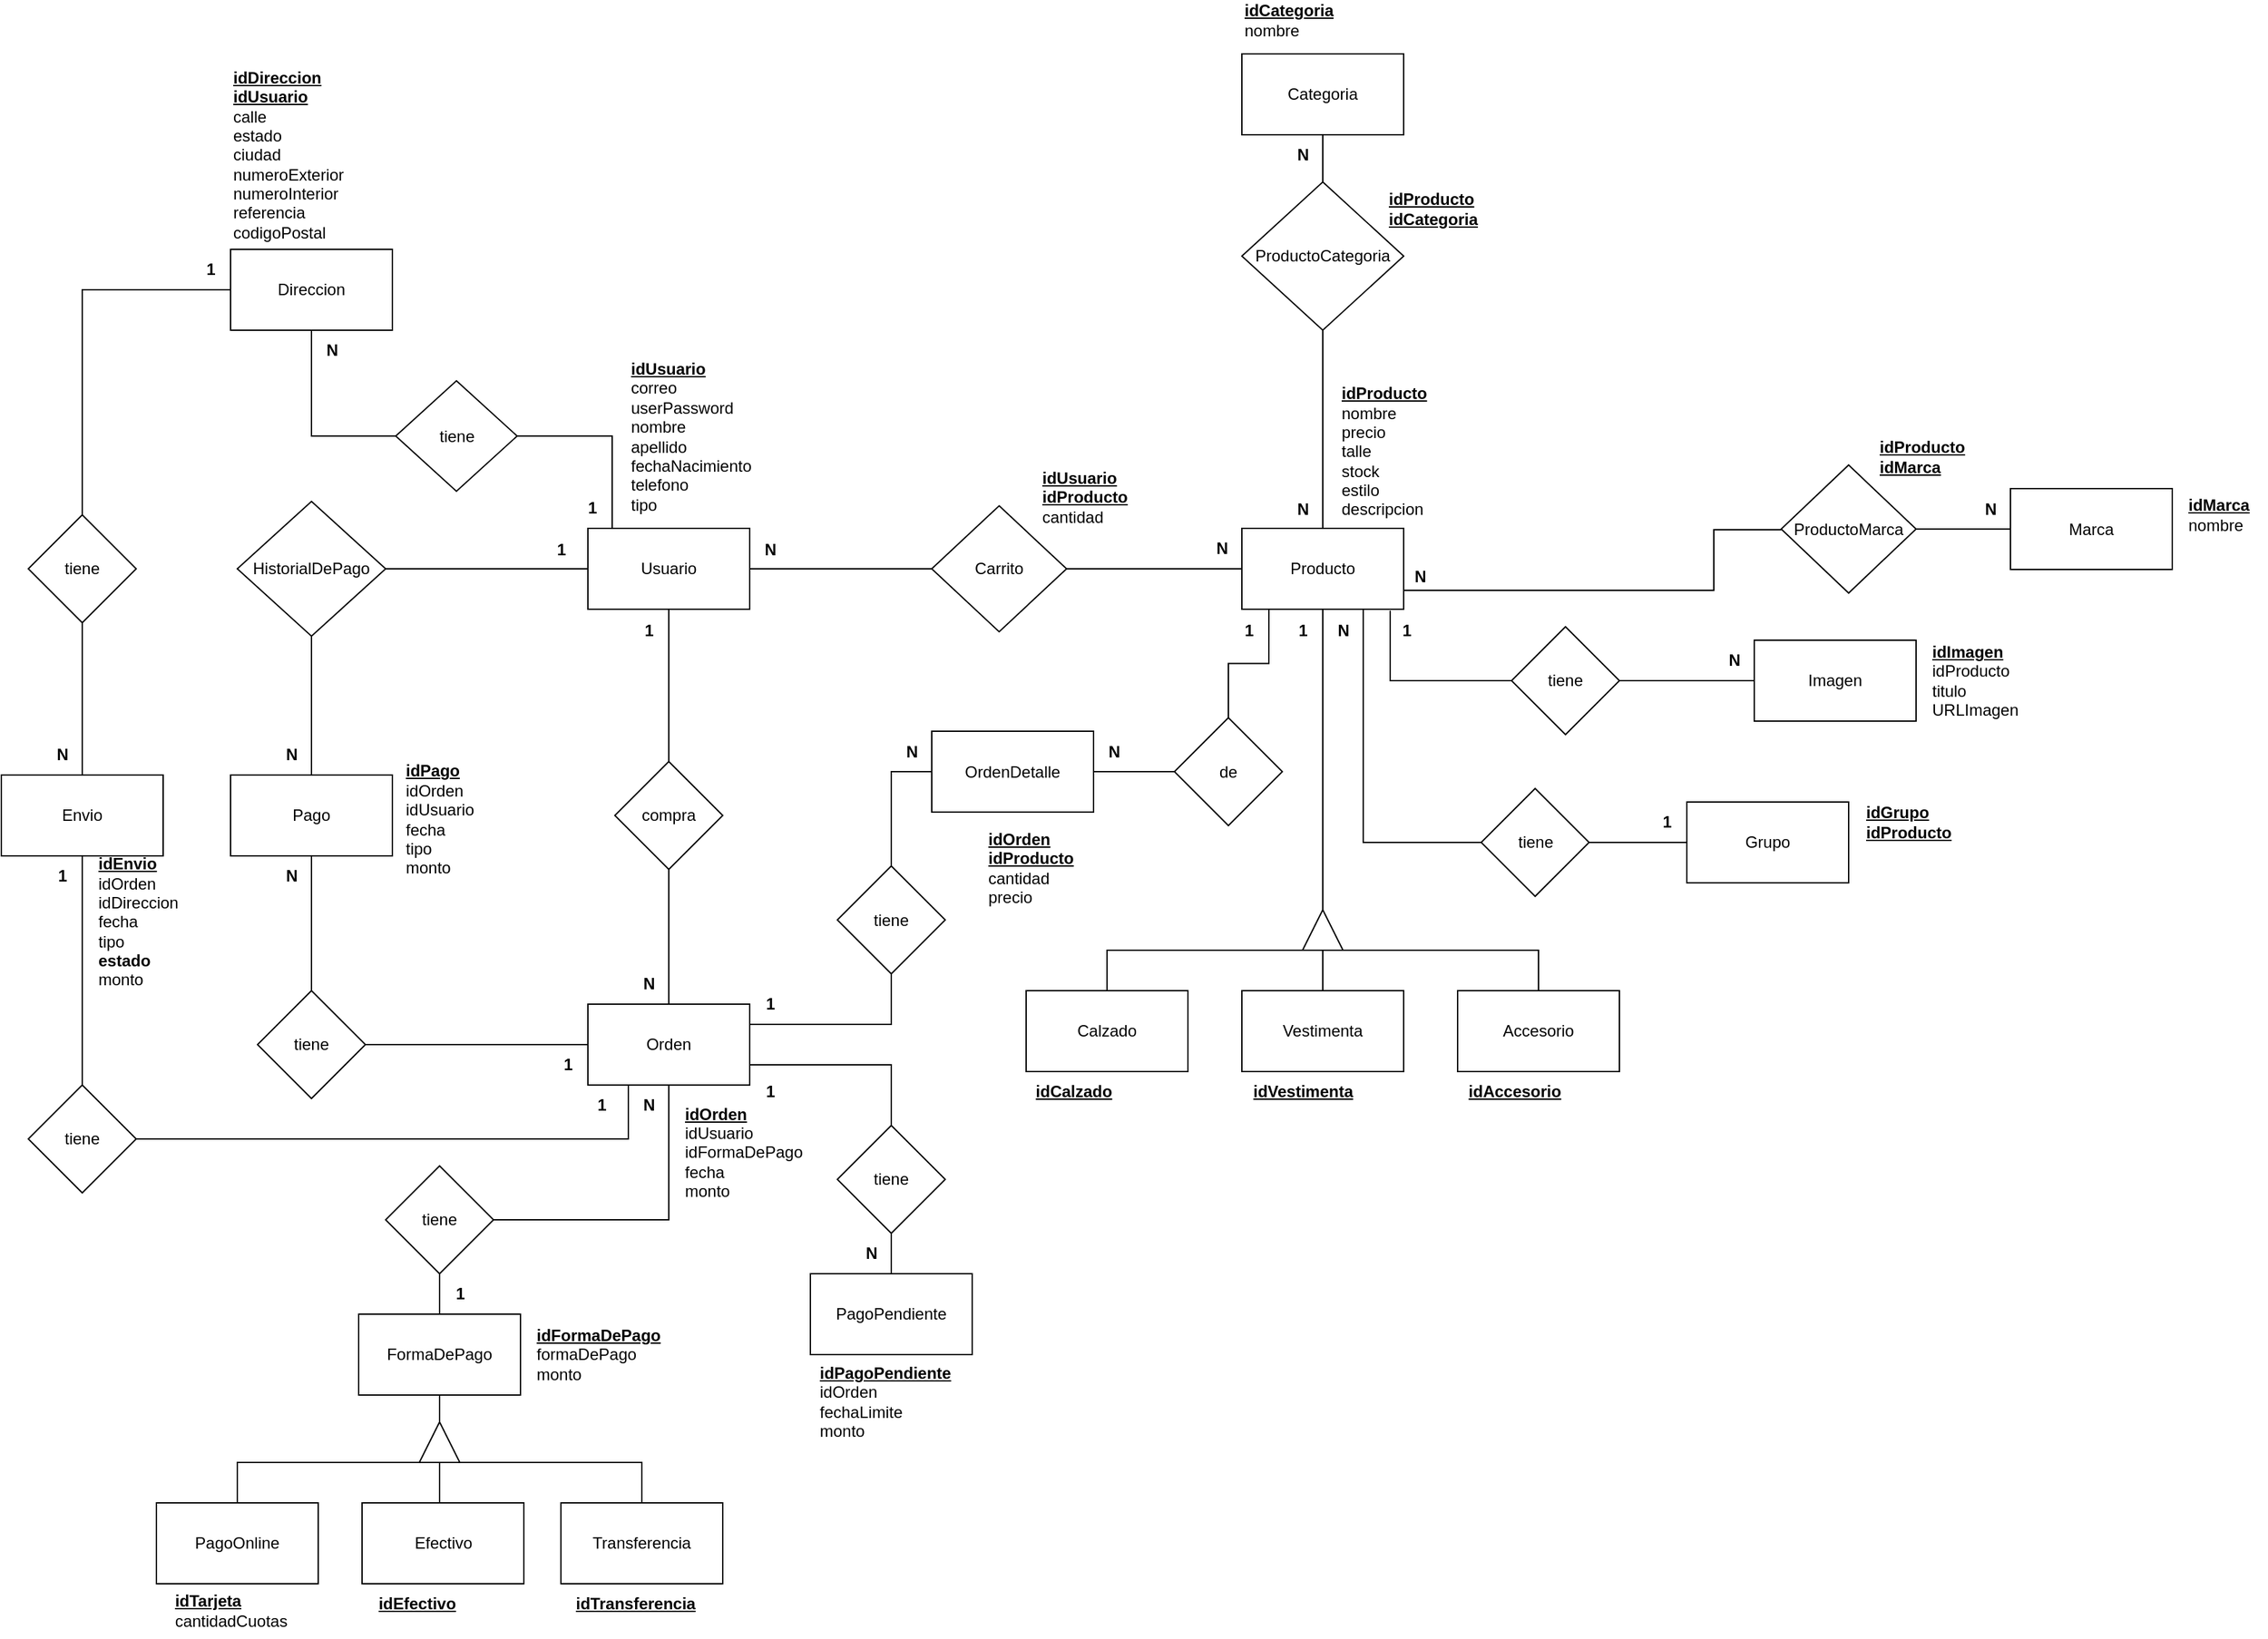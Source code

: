 <mxfile version="28.1.0">
  <diagram id="C5RBs43oDa-KdzZeNtuy" name="Page-1">
    <mxGraphModel dx="2893" dy="2272" grid="1" gridSize="10" guides="1" tooltips="1" connect="1" arrows="1" fold="1" page="1" pageScale="1" pageWidth="827" pageHeight="1169" math="0" shadow="0">
      <root>
        <mxCell id="WIyWlLk6GJQsqaUBKTNV-0" />
        <mxCell id="WIyWlLk6GJQsqaUBKTNV-1" parent="WIyWlLk6GJQsqaUBKTNV-0" />
        <mxCell id="ZGI1uP7I76oorq0Ib6Wb-18" style="edgeStyle=orthogonalEdgeStyle;rounded=0;orthogonalLoop=1;jettySize=auto;html=1;exitX=0.5;exitY=1;exitDx=0;exitDy=0;entryX=1;entryY=0.5;entryDx=0;entryDy=0;endArrow=none;endFill=0;" parent="WIyWlLk6GJQsqaUBKTNV-1" source="JFm_ST4TKk0397qkzb1m-3" target="ZGI1uP7I76oorq0Ib6Wb-17" edge="1">
          <mxGeometry relative="1" as="geometry">
            <Array as="points">
              <mxPoint x="780" y="310" />
              <mxPoint x="780" y="310" />
            </Array>
          </mxGeometry>
        </mxCell>
        <mxCell id="kZufIljrzdc1vVcMqMFh-1" style="edgeStyle=orthogonalEdgeStyle;rounded=0;orthogonalLoop=1;jettySize=auto;html=1;exitX=1;exitY=0.5;exitDx=0;exitDy=0;entryX=0;entryY=0.5;entryDx=0;entryDy=0;endArrow=none;endFill=0;" parent="WIyWlLk6GJQsqaUBKTNV-1" source="kZufIljrzdc1vVcMqMFh-2" target="kZufIljrzdc1vVcMqMFh-0" edge="1">
          <mxGeometry relative="1" as="geometry">
            <mxPoint x="1080" y="130" as="targetPoint" />
          </mxGeometry>
        </mxCell>
        <mxCell id="kZufIljrzdc1vVcMqMFh-12" style="edgeStyle=orthogonalEdgeStyle;rounded=0;orthogonalLoop=1;jettySize=auto;html=1;exitX=1;exitY=0.75;exitDx=0;exitDy=0;endArrow=none;endFill=0;entryX=0;entryY=0.5;entryDx=0;entryDy=0;" parent="WIyWlLk6GJQsqaUBKTNV-1" source="JFm_ST4TKk0397qkzb1m-3" target="kZufIljrzdc1vVcMqMFh-11" edge="1">
          <mxGeometry relative="1" as="geometry">
            <mxPoint x="1110" y="70" as="targetPoint" />
            <Array as="points">
              <mxPoint x="1070" y="93" />
              <mxPoint x="1070" y="48" />
              <mxPoint x="1120" y="48" />
            </Array>
          </mxGeometry>
        </mxCell>
        <mxCell id="JFm_ST4TKk0397qkzb1m-3" value="Producto" style="rounded=0;whiteSpace=wrap;html=1;" parent="WIyWlLk6GJQsqaUBKTNV-1" vertex="1">
          <mxGeometry x="720" y="47" width="120" height="60" as="geometry" />
        </mxCell>
        <mxCell id="q_Puny2AuOkgBqoYq8uL-15" style="edgeStyle=orthogonalEdgeStyle;rounded=0;orthogonalLoop=1;jettySize=auto;html=1;exitX=0.15;exitY=0;exitDx=0;exitDy=0;entryX=1;entryY=0.5;entryDx=0;entryDy=0;endArrow=none;endFill=0;exitPerimeter=0;" parent="WIyWlLk6GJQsqaUBKTNV-1" source="JFm_ST4TKk0397qkzb1m-5" target="q_Puny2AuOkgBqoYq8uL-14" edge="1">
          <mxGeometry relative="1" as="geometry" />
        </mxCell>
        <mxCell id="JFm_ST4TKk0397qkzb1m-5" value="Usuario" style="rounded=0;whiteSpace=wrap;html=1;" parent="WIyWlLk6GJQsqaUBKTNV-1" vertex="1">
          <mxGeometry x="235" y="47" width="120" height="60" as="geometry" />
        </mxCell>
        <mxCell id="JFm_ST4TKk0397qkzb1m-64" style="edgeStyle=orthogonalEdgeStyle;rounded=0;orthogonalLoop=1;jettySize=auto;html=1;entryX=0.5;entryY=1;entryDx=0;entryDy=0;endArrow=none;endFill=0;exitX=1;exitY=0.25;exitDx=0;exitDy=0;" parent="WIyWlLk6GJQsqaUBKTNV-1" source="JFm_ST4TKk0397qkzb1m-6" target="q_Puny2AuOkgBqoYq8uL-2" edge="1">
          <mxGeometry relative="1" as="geometry">
            <Array as="points">
              <mxPoint x="460" y="415" />
            </Array>
            <mxPoint x="460" y="347.5" as="targetPoint" />
          </mxGeometry>
        </mxCell>
        <mxCell id="FPQpx2_Bj9Fgrcibr409-18" style="edgeStyle=orthogonalEdgeStyle;rounded=0;orthogonalLoop=1;jettySize=auto;html=1;exitX=0.5;exitY=0;exitDx=0;exitDy=0;entryX=0.5;entryY=1;entryDx=0;entryDy=0;endArrow=none;endFill=0;" parent="WIyWlLk6GJQsqaUBKTNV-1" source="FPQpx2_Bj9Fgrcibr409-19" target="FPQpx2_Bj9Fgrcibr409-17" edge="1">
          <mxGeometry relative="1" as="geometry" />
        </mxCell>
        <mxCell id="FPQpx2_Bj9Fgrcibr409-21" style="edgeStyle=orthogonalEdgeStyle;rounded=0;orthogonalLoop=1;jettySize=auto;html=1;entryX=0.5;entryY=0;entryDx=0;entryDy=0;endArrow=none;endFill=0;exitX=1;exitY=0.75;exitDx=0;exitDy=0;" parent="WIyWlLk6GJQsqaUBKTNV-1" source="JFm_ST4TKk0397qkzb1m-6" target="FPQpx2_Bj9Fgrcibr409-15" edge="1">
          <mxGeometry relative="1" as="geometry" />
        </mxCell>
        <mxCell id="JFm_ST4TKk0397qkzb1m-6" value="Orden" style="whiteSpace=wrap;html=1;" parent="WIyWlLk6GJQsqaUBKTNV-1" vertex="1">
          <mxGeometry x="235" y="400" width="120" height="60" as="geometry" />
        </mxCell>
        <mxCell id="JFm_ST4TKk0397qkzb1m-10" value="" style="endArrow=none;startArrow=none;html=1;rounded=0;entryX=0.5;entryY=1;entryDx=0;entryDy=0;exitX=0.5;exitY=0;exitDx=0;exitDy=0;endFill=0;startFill=0;" parent="WIyWlLk6GJQsqaUBKTNV-1" source="JFm_ST4TKk0397qkzb1m-6" target="JFm_ST4TKk0397qkzb1m-19" edge="1">
          <mxGeometry width="50" height="50" relative="1" as="geometry">
            <mxPoint x="545" y="340" as="sourcePoint" />
            <mxPoint x="595" y="290" as="targetPoint" />
          </mxGeometry>
        </mxCell>
        <mxCell id="JFm_ST4TKk0397qkzb1m-20" style="edgeStyle=orthogonalEdgeStyle;rounded=0;orthogonalLoop=1;jettySize=auto;html=1;endArrow=none;endFill=0;exitX=0.5;exitY=0;exitDx=0;exitDy=0;entryX=0.5;entryY=1;entryDx=0;entryDy=0;" parent="WIyWlLk6GJQsqaUBKTNV-1" source="JFm_ST4TKk0397qkzb1m-19" target="JFm_ST4TKk0397qkzb1m-5" edge="1">
          <mxGeometry relative="1" as="geometry">
            <mxPoint x="290" y="140" as="targetPoint" />
            <Array as="points">
              <mxPoint x="295" y="130" />
              <mxPoint x="295" y="130" />
            </Array>
          </mxGeometry>
        </mxCell>
        <mxCell id="JFm_ST4TKk0397qkzb1m-19" value="compra" style="rhombus;whiteSpace=wrap;html=1;" parent="WIyWlLk6GJQsqaUBKTNV-1" vertex="1">
          <mxGeometry x="255" y="220" width="80" height="80" as="geometry" />
        </mxCell>
        <mxCell id="JFm_ST4TKk0397qkzb1m-28" value="" style="edgeStyle=orthogonalEdgeStyle;rounded=0;orthogonalLoop=1;jettySize=auto;html=1;endArrow=none;endFill=0;entryX=0;entryY=0.5;entryDx=0;entryDy=0;exitX=1;exitY=0.5;exitDx=0;exitDy=0;" parent="WIyWlLk6GJQsqaUBKTNV-1" source="JFm_ST4TKk0397qkzb1m-5" target="Eh1zNCX-W6txuUn7iYpB-6" edge="1">
          <mxGeometry relative="1" as="geometry">
            <mxPoint x="700" y="110" as="sourcePoint" />
            <mxPoint x="390" y="77" as="targetPoint" />
          </mxGeometry>
        </mxCell>
        <mxCell id="JFm_ST4TKk0397qkzb1m-31" value="1" style="text;html=1;align=center;verticalAlign=middle;resizable=0;points=[];autosize=1;strokeColor=none;fillColor=none;fontSize=12;fontStyle=1" parent="WIyWlLk6GJQsqaUBKTNV-1" vertex="1">
          <mxGeometry x="265" y="108" width="30" height="30" as="geometry" />
        </mxCell>
        <mxCell id="JFm_ST4TKk0397qkzb1m-33" value="N" style="text;html=1;align=center;verticalAlign=middle;resizable=0;points=[];autosize=1;strokeColor=none;fillColor=none;fontStyle=1" parent="WIyWlLk6GJQsqaUBKTNV-1" vertex="1">
          <mxGeometry x="265" y="370" width="30" height="30" as="geometry" />
        </mxCell>
        <mxCell id="JFm_ST4TKk0397qkzb1m-49" value="N" style="text;html=1;align=center;verticalAlign=middle;resizable=0;points=[];autosize=1;strokeColor=none;fillColor=none;fontStyle=1" parent="WIyWlLk6GJQsqaUBKTNV-1" vertex="1">
          <mxGeometry x="355" y="48" width="30" height="30" as="geometry" />
        </mxCell>
        <mxCell id="JFm_ST4TKk0397qkzb1m-57" value="N" style="text;html=1;align=center;verticalAlign=middle;resizable=0;points=[];autosize=1;strokeColor=none;fillColor=none;fontStyle=1" parent="WIyWlLk6GJQsqaUBKTNV-1" vertex="1">
          <mxGeometry x="690" y="47" width="30" height="30" as="geometry" />
        </mxCell>
        <mxCell id="JFm_ST4TKk0397qkzb1m-58" value="Categoria" style="rounded=0;whiteSpace=wrap;html=1;" parent="WIyWlLk6GJQsqaUBKTNV-1" vertex="1">
          <mxGeometry x="720" y="-305" width="120" height="60" as="geometry" />
        </mxCell>
        <mxCell id="JFm_ST4TKk0397qkzb1m-60" style="edgeStyle=orthogonalEdgeStyle;rounded=0;orthogonalLoop=1;jettySize=auto;html=1;entryX=0.5;entryY=1;entryDx=0;entryDy=0;endArrow=none;endFill=0;exitX=0.5;exitY=0;exitDx=0;exitDy=0;" parent="WIyWlLk6GJQsqaUBKTNV-1" source="JFm_ST4TKk0397qkzb1m-59" target="JFm_ST4TKk0397qkzb1m-58" edge="1">
          <mxGeometry relative="1" as="geometry">
            <mxPoint x="810" y="-190" as="sourcePoint" />
          </mxGeometry>
        </mxCell>
        <mxCell id="JFm_ST4TKk0397qkzb1m-61" style="edgeStyle=orthogonalEdgeStyle;rounded=0;orthogonalLoop=1;jettySize=auto;html=1;entryX=0.5;entryY=0;entryDx=0;entryDy=0;endArrow=none;endFill=0;exitX=0.5;exitY=1;exitDx=0;exitDy=0;" parent="WIyWlLk6GJQsqaUBKTNV-1" source="JFm_ST4TKk0397qkzb1m-59" target="JFm_ST4TKk0397qkzb1m-3" edge="1">
          <mxGeometry relative="1" as="geometry">
            <Array as="points">
              <mxPoint x="780" y="-20" />
            </Array>
          </mxGeometry>
        </mxCell>
        <mxCell id="JFm_ST4TKk0397qkzb1m-59" value="ProductoCategoria" style="rhombus;whiteSpace=wrap;html=1;" parent="WIyWlLk6GJQsqaUBKTNV-1" vertex="1">
          <mxGeometry x="720" y="-210" width="120" height="110" as="geometry" />
        </mxCell>
        <mxCell id="JFm_ST4TKk0397qkzb1m-62" value="N" style="text;html=1;align=center;verticalAlign=middle;resizable=0;points=[];autosize=1;strokeColor=none;fillColor=none;fontStyle=1" parent="WIyWlLk6GJQsqaUBKTNV-1" vertex="1">
          <mxGeometry x="750" y="-245" width="30" height="30" as="geometry" />
        </mxCell>
        <mxCell id="JFm_ST4TKk0397qkzb1m-63" value="N" style="text;html=1;align=center;verticalAlign=middle;resizable=0;points=[];autosize=1;strokeColor=none;fillColor=none;fontStyle=1" parent="WIyWlLk6GJQsqaUBKTNV-1" vertex="1">
          <mxGeometry x="750" y="18" width="30" height="30" as="geometry" />
        </mxCell>
        <mxCell id="ZGI1uP7I76oorq0Ib6Wb-0" value="&lt;div style=&quot;text-align: left;&quot;&gt;&lt;b style=&quot;background-color: initial;&quot;&gt;&lt;u&gt;idCategoria&lt;/u&gt;&lt;/b&gt;&lt;/div&gt;&lt;div style=&quot;text-align: left;&quot;&gt;&lt;span style=&quot;background-color: initial;&quot;&gt;nombre&lt;/span&gt;&lt;/div&gt;" style="text;html=1;strokeColor=none;fillColor=none;align=center;verticalAlign=middle;rounded=0;whiteSpace=wrap;" parent="WIyWlLk6GJQsqaUBKTNV-1" vertex="1">
          <mxGeometry x="730" y="-340" width="50" height="20" as="geometry" />
        </mxCell>
        <mxCell id="ZGI1uP7I76oorq0Ib6Wb-3" value="&lt;div style=&quot;&quot;&gt;&lt;div style=&quot;border-color: var(--border-color);&quot;&gt;&lt;b style=&quot;background-color: initial; border-color: var(--border-color);&quot;&gt;&lt;u style=&quot;border-color: var(--border-color);&quot;&gt;&lt;font style=&quot;border-color: var(--border-color);&quot;&gt;idProducto&lt;/font&gt;&lt;/u&gt;&lt;/b&gt;&lt;br&gt;&lt;/div&gt;&lt;div style=&quot;border-color: var(--border-color);&quot;&gt;&lt;b style=&quot;background-color: initial; border-color: var(--border-color);&quot;&gt;&lt;u style=&quot;border-color: var(--border-color);&quot;&gt;&lt;font style=&quot;border-color: var(--border-color);&quot;&gt;&lt;b style=&quot;border-color: var(--border-color); background-color: initial;&quot;&gt;&lt;u style=&quot;border-color: var(--border-color);&quot;&gt;idCategoria&lt;/u&gt;&lt;/b&gt;&lt;br&gt;&lt;/font&gt;&lt;/u&gt;&lt;/b&gt;&lt;/div&gt;&lt;/div&gt;" style="text;html=1;strokeColor=none;fillColor=none;align=left;verticalAlign=middle;whiteSpace=wrap;rounded=0;" parent="WIyWlLk6GJQsqaUBKTNV-1" vertex="1">
          <mxGeometry x="827" y="-200" width="50" height="20" as="geometry" />
        </mxCell>
        <mxCell id="ZGI1uP7I76oorq0Ib6Wb-7" value="&lt;b style=&quot;border-color: var(--border-color);&quot;&gt;&lt;u style=&quot;border-color: var(--border-color);&quot;&gt;idUsuario&lt;/u&gt;&lt;/b&gt;&lt;div&gt;&lt;font style=&quot;font-size: 12px;&quot;&gt;&lt;b style=&quot;text-decoration-line: underline;&quot;&gt;idProducto&lt;/b&gt;&lt;br&gt;cantidad&lt;/font&gt;&lt;u style=&quot;font-weight: bold;&quot;&gt;&lt;font style=&quot;font-size: 12px;&quot;&gt;&lt;br&gt;&lt;/font&gt;&lt;/u&gt;&lt;/div&gt;" style="text;html=1;strokeColor=none;fillColor=none;align=left;verticalAlign=middle;whiteSpace=wrap;rounded=0;" parent="WIyWlLk6GJQsqaUBKTNV-1" vertex="1">
          <mxGeometry x="570" width="82.5" height="48" as="geometry" />
        </mxCell>
        <mxCell id="ZGI1uP7I76oorq0Ib6Wb-9" value="&lt;b style=&quot;border-color: var(--border-color); text-align: center;&quot;&gt;&lt;u style=&quot;border-color: var(--border-color);&quot;&gt;&lt;font style=&quot;border-color: var(--border-color);&quot;&gt;idProducto&lt;/font&gt;&lt;/u&gt;&lt;/b&gt;&lt;span style=&quot;font-weight: normal;&quot;&gt;&lt;br&gt;nombre&lt;br&gt;precio&lt;/span&gt;&lt;div&gt;&lt;span style=&quot;font-weight: normal;&quot;&gt;talle&amp;nbsp;&lt;/span&gt;&lt;/div&gt;&lt;div&gt;&lt;span style=&quot;font-weight: normal;&quot;&gt;stock&lt;/span&gt;&lt;/div&gt;&lt;div&gt;&lt;span style=&quot;font-weight: normal;&quot;&gt;estilo&lt;br&gt;descripcion&lt;br&gt;&lt;/span&gt;&lt;/div&gt;" style="text;html=1;strokeColor=none;fillColor=none;align=left;verticalAlign=middle;whiteSpace=wrap;rounded=0;fontStyle=1" parent="WIyWlLk6GJQsqaUBKTNV-1" vertex="1">
          <mxGeometry x="792" y="-60" width="100" height="99" as="geometry" />
        </mxCell>
        <mxCell id="ZGI1uP7I76oorq0Ib6Wb-13" value="Calzado" style="rounded=0;whiteSpace=wrap;html=1;" parent="WIyWlLk6GJQsqaUBKTNV-1" vertex="1">
          <mxGeometry x="560" y="390" width="120" height="60" as="geometry" />
        </mxCell>
        <mxCell id="ZGI1uP7I76oorq0Ib6Wb-14" value="Vestimenta" style="rounded=0;whiteSpace=wrap;html=1;" parent="WIyWlLk6GJQsqaUBKTNV-1" vertex="1">
          <mxGeometry x="720" y="390" width="120" height="60" as="geometry" />
        </mxCell>
        <mxCell id="ZGI1uP7I76oorq0Ib6Wb-16" value="Accesorio" style="rounded=0;whiteSpace=wrap;html=1;" parent="WIyWlLk6GJQsqaUBKTNV-1" vertex="1">
          <mxGeometry x="880" y="390" width="120" height="60" as="geometry" />
        </mxCell>
        <mxCell id="ZGI1uP7I76oorq0Ib6Wb-19" style="edgeStyle=orthogonalEdgeStyle;rounded=0;orthogonalLoop=1;jettySize=auto;html=1;exitX=0;exitY=0.75;exitDx=0;exitDy=0;entryX=0.5;entryY=0;entryDx=0;entryDy=0;endArrow=none;endFill=0;" parent="WIyWlLk6GJQsqaUBKTNV-1" source="ZGI1uP7I76oorq0Ib6Wb-17" target="ZGI1uP7I76oorq0Ib6Wb-16" edge="1">
          <mxGeometry relative="1" as="geometry">
            <Array as="points">
              <mxPoint x="940" y="360" />
            </Array>
          </mxGeometry>
        </mxCell>
        <mxCell id="ZGI1uP7I76oorq0Ib6Wb-20" style="edgeStyle=orthogonalEdgeStyle;rounded=0;orthogonalLoop=1;jettySize=auto;html=1;exitX=0;exitY=0.25;exitDx=0;exitDy=0;entryX=0.5;entryY=0;entryDx=0;entryDy=0;endArrow=none;endFill=0;" parent="WIyWlLk6GJQsqaUBKTNV-1" source="ZGI1uP7I76oorq0Ib6Wb-17" target="ZGI1uP7I76oorq0Ib6Wb-13" edge="1">
          <mxGeometry relative="1" as="geometry">
            <Array as="points">
              <mxPoint x="620" y="360" />
            </Array>
          </mxGeometry>
        </mxCell>
        <mxCell id="ZGI1uP7I76oorq0Ib6Wb-21" style="edgeStyle=orthogonalEdgeStyle;rounded=0;orthogonalLoop=1;jettySize=auto;html=1;exitX=0;exitY=0.5;exitDx=0;exitDy=0;entryX=0.5;entryY=0;entryDx=0;entryDy=0;endArrow=none;endFill=0;" parent="WIyWlLk6GJQsqaUBKTNV-1" source="ZGI1uP7I76oorq0Ib6Wb-17" target="ZGI1uP7I76oorq0Ib6Wb-14" edge="1">
          <mxGeometry relative="1" as="geometry" />
        </mxCell>
        <mxCell id="ZGI1uP7I76oorq0Ib6Wb-17" value="" style="triangle;whiteSpace=wrap;html=1;rotation=-90;" parent="WIyWlLk6GJQsqaUBKTNV-1" vertex="1">
          <mxGeometry x="765" y="330" width="30" height="30" as="geometry" />
        </mxCell>
        <mxCell id="ZGI1uP7I76oorq0Ib6Wb-29" value="&lt;u&gt;idUsuario&lt;/u&gt;&lt;br&gt;&lt;span style=&quot;font-weight: normal;&quot;&gt;correo&lt;br&gt;userPassword&lt;/span&gt;&lt;br&gt;&lt;span style=&quot;font-weight: 400;&quot;&gt;nombre&lt;br&gt;&lt;/span&gt;&lt;span style=&quot;font-weight: normal;&quot;&gt;apellido&lt;/span&gt;&lt;br&gt;&lt;span style=&quot;font-weight: normal;&quot;&gt;fechaNacimiento&lt;/span&gt;&lt;br&gt;&lt;span style=&quot;font-weight: normal;&quot;&gt;telefono&lt;br&gt;tipo&lt;/span&gt;&lt;br&gt;&lt;div style=&quot;font-weight: normal;&quot;&gt;&lt;/div&gt;" style="text;html=1;strokeColor=none;fillColor=none;align=left;verticalAlign=middle;whiteSpace=wrap;rounded=0;fontStyle=1" parent="WIyWlLk6GJQsqaUBKTNV-1" vertex="1">
          <mxGeometry x="265" y="-81.75" width="115" height="120.5" as="geometry" />
        </mxCell>
        <mxCell id="ZGI1uP7I76oorq0Ib6Wb-31" value="&lt;u&gt;idOrden&lt;br&gt;&lt;/u&gt;&lt;span style=&quot;border-color: var(--border-color);&quot;&gt;&lt;span style=&quot;border-color: var(--border-color);&quot;&gt;&lt;span style=&quot;font-weight: 400;&quot;&gt;idUsuario&lt;/span&gt;&lt;/span&gt;&lt;/span&gt;&lt;font style=&quot;border-color: var(--border-color);&quot;&gt;&lt;span style=&quot;border-color: var(--border-color); font-weight: normal;&quot;&gt;&lt;br&gt;&lt;/span&gt;&lt;span style=&quot;font-weight: normal;&quot;&gt;idFormaDePago&lt;/span&gt;&lt;br style=&quot;border-color: var(--border-color);&quot;&gt;&lt;span style=&quot;font-weight: 400;&quot;&gt;fecha&lt;br&gt;&lt;/span&gt;&lt;span style=&quot;font-weight: normal;&quot;&gt;monto&lt;/span&gt;&lt;br style=&quot;border-color: var(--border-color);&quot;&gt;&lt;/font&gt;&lt;div style=&quot;font-weight: normal;&quot;&gt;&lt;/div&gt;" style="text;html=1;strokeColor=none;fillColor=none;align=left;verticalAlign=middle;whiteSpace=wrap;rounded=0;fontStyle=1" parent="WIyWlLk6GJQsqaUBKTNV-1" vertex="1">
          <mxGeometry x="305" y="470" width="105" height="80" as="geometry" />
        </mxCell>
        <mxCell id="ZGI1uP7I76oorq0Ib6Wb-44" style="edgeStyle=orthogonalEdgeStyle;rounded=0;orthogonalLoop=1;jettySize=auto;html=1;exitX=0.5;exitY=1;exitDx=0;exitDy=0;entryX=1;entryY=0.5;entryDx=0;entryDy=0;endArrow=none;endFill=0;" parent="WIyWlLk6GJQsqaUBKTNV-1" source="ZGI1uP7I76oorq0Ib6Wb-32" target="ZGI1uP7I76oorq0Ib6Wb-39" edge="1">
          <mxGeometry relative="1" as="geometry" />
        </mxCell>
        <mxCell id="ZGI1uP7I76oorq0Ib6Wb-32" value="FormaDePago" style="whiteSpace=wrap;html=1;" parent="WIyWlLk6GJQsqaUBKTNV-1" vertex="1">
          <mxGeometry x="65" y="630" width="120" height="60" as="geometry" />
        </mxCell>
        <mxCell id="ZGI1uP7I76oorq0Ib6Wb-33" value="PagoOnline" style="rounded=0;whiteSpace=wrap;html=1;" parent="WIyWlLk6GJQsqaUBKTNV-1" vertex="1">
          <mxGeometry x="-85" y="770" width="120" height="60" as="geometry" />
        </mxCell>
        <mxCell id="ZGI1uP7I76oorq0Ib6Wb-34" value="Efectivo" style="rounded=0;whiteSpace=wrap;html=1;" parent="WIyWlLk6GJQsqaUBKTNV-1" vertex="1">
          <mxGeometry x="67.5" y="770" width="120" height="60" as="geometry" />
        </mxCell>
        <mxCell id="ZGI1uP7I76oorq0Ib6Wb-37" style="edgeStyle=orthogonalEdgeStyle;rounded=0;orthogonalLoop=1;jettySize=auto;html=1;exitX=0;exitY=0.25;exitDx=0;exitDy=0;entryX=0.5;entryY=0;entryDx=0;entryDy=0;endArrow=none;endFill=0;" parent="WIyWlLk6GJQsqaUBKTNV-1" source="ZGI1uP7I76oorq0Ib6Wb-39" target="ZGI1uP7I76oorq0Ib6Wb-33" edge="1">
          <mxGeometry relative="1" as="geometry">
            <Array as="points">
              <mxPoint x="-25" y="740" />
            </Array>
          </mxGeometry>
        </mxCell>
        <mxCell id="ZGI1uP7I76oorq0Ib6Wb-38" style="edgeStyle=orthogonalEdgeStyle;rounded=0;orthogonalLoop=1;jettySize=auto;html=1;exitX=0;exitY=0.75;exitDx=0;exitDy=0;entryX=0.5;entryY=0;entryDx=0;entryDy=0;endArrow=none;endFill=0;" parent="WIyWlLk6GJQsqaUBKTNV-1" source="ZGI1uP7I76oorq0Ib6Wb-39" target="ZGI1uP7I76oorq0Ib6Wb-34" edge="1">
          <mxGeometry relative="1" as="geometry">
            <Array as="points">
              <mxPoint x="125" y="740" />
              <mxPoint x="125" y="770" />
            </Array>
          </mxGeometry>
        </mxCell>
        <mxCell id="AbM89Q7QW5RMKGYb_Ogg-1" style="edgeStyle=orthogonalEdgeStyle;rounded=0;orthogonalLoop=1;jettySize=auto;html=1;exitX=0;exitY=0.75;exitDx=0;exitDy=0;entryX=0.5;entryY=0;entryDx=0;entryDy=0;endArrow=none;endFill=0;" parent="WIyWlLk6GJQsqaUBKTNV-1" source="ZGI1uP7I76oorq0Ib6Wb-39" target="AbM89Q7QW5RMKGYb_Ogg-0" edge="1">
          <mxGeometry relative="1" as="geometry">
            <Array as="points">
              <mxPoint x="275" y="740" />
            </Array>
          </mxGeometry>
        </mxCell>
        <mxCell id="ZGI1uP7I76oorq0Ib6Wb-39" value="" style="triangle;whiteSpace=wrap;html=1;rotation=-90;" parent="WIyWlLk6GJQsqaUBKTNV-1" vertex="1">
          <mxGeometry x="110" y="710" width="30" height="30" as="geometry" />
        </mxCell>
        <mxCell id="ZGI1uP7I76oorq0Ib6Wb-42" value="&lt;div style=&quot;text-align: left;&quot;&gt;&lt;span style=&quot;background-color: initial;&quot;&gt;&lt;b&gt;&lt;u&gt;idTarjeta&lt;/u&gt;&lt;/b&gt;&lt;/span&gt;&lt;/div&gt;cantidadCuotas" style="text;html=1;align=center;verticalAlign=middle;resizable=0;points=[];autosize=1;strokeColor=none;fillColor=none;" parent="WIyWlLk6GJQsqaUBKTNV-1" vertex="1">
          <mxGeometry x="-85" y="830" width="110" height="40" as="geometry" />
        </mxCell>
        <mxCell id="ZGI1uP7I76oorq0Ib6Wb-43" value="&lt;div style=&quot;&quot;&gt;&lt;b style=&quot;background-color: initial;&quot;&gt;&lt;u&gt;idFormaDePago&lt;/u&gt;&lt;/b&gt;&lt;/div&gt;&lt;div style=&quot;&quot;&gt;&lt;span style=&quot;background-color: initial;&quot;&gt;formaDePago&lt;/span&gt;&lt;/div&gt;&lt;div style=&quot;&quot;&gt;&lt;span style=&quot;background-color: initial;&quot;&gt;monto&lt;/span&gt;&lt;/div&gt;" style="text;html=1;align=left;verticalAlign=middle;resizable=0;points=[];autosize=1;strokeColor=none;fillColor=none;" parent="WIyWlLk6GJQsqaUBKTNV-1" vertex="1">
          <mxGeometry x="195" y="630" width="120" height="60" as="geometry" />
        </mxCell>
        <mxCell id="ZGI1uP7I76oorq0Ib6Wb-46" style="edgeStyle=orthogonalEdgeStyle;rounded=0;orthogonalLoop=1;jettySize=auto;html=1;exitX=0.5;exitY=1;exitDx=0;exitDy=0;entryX=0.5;entryY=0;entryDx=0;entryDy=0;endArrow=none;endFill=0;" parent="WIyWlLk6GJQsqaUBKTNV-1" source="ZGI1uP7I76oorq0Ib6Wb-45" target="ZGI1uP7I76oorq0Ib6Wb-32" edge="1">
          <mxGeometry relative="1" as="geometry" />
        </mxCell>
        <mxCell id="ZGI1uP7I76oorq0Ib6Wb-47" style="edgeStyle=orthogonalEdgeStyle;rounded=0;orthogonalLoop=1;jettySize=auto;html=1;entryX=0.5;entryY=1;entryDx=0;entryDy=0;endArrow=none;endFill=0;" parent="WIyWlLk6GJQsqaUBKTNV-1" source="ZGI1uP7I76oorq0Ib6Wb-45" target="JFm_ST4TKk0397qkzb1m-6" edge="1">
          <mxGeometry relative="1" as="geometry" />
        </mxCell>
        <mxCell id="ZGI1uP7I76oorq0Ib6Wb-45" value="tiene" style="rhombus;whiteSpace=wrap;html=1;" parent="WIyWlLk6GJQsqaUBKTNV-1" vertex="1">
          <mxGeometry x="85" y="520" width="80" height="80" as="geometry" />
        </mxCell>
        <mxCell id="ZGI1uP7I76oorq0Ib6Wb-48" value="1" style="text;html=1;align=center;verticalAlign=middle;resizable=0;points=[];autosize=1;strokeColor=none;fillColor=none;fontStyle=1" parent="WIyWlLk6GJQsqaUBKTNV-1" vertex="1">
          <mxGeometry x="125" y="600" width="30" height="30" as="geometry" />
        </mxCell>
        <mxCell id="ZGI1uP7I76oorq0Ib6Wb-49" value="N" style="text;html=1;align=center;verticalAlign=middle;resizable=0;points=[];autosize=1;strokeColor=none;fillColor=none;fontStyle=1" parent="WIyWlLk6GJQsqaUBKTNV-1" vertex="1">
          <mxGeometry x="265" y="460" width="30" height="30" as="geometry" />
        </mxCell>
        <mxCell id="FPQpx2_Bj9Fgrcibr409-9" value="1" style="text;html=1;align=center;verticalAlign=middle;resizable=0;points=[];autosize=1;strokeColor=none;fillColor=none;fontStyle=1" parent="WIyWlLk6GJQsqaUBKTNV-1" vertex="1">
          <mxGeometry x="200" y="48" width="30" height="30" as="geometry" />
        </mxCell>
        <mxCell id="FPQpx2_Bj9Fgrcibr409-13" style="edgeStyle=orthogonalEdgeStyle;rounded=0;orthogonalLoop=1;jettySize=auto;html=1;exitX=0.5;exitY=1;exitDx=0;exitDy=0;entryX=0.5;entryY=0;entryDx=0;entryDy=0;endArrow=none;endFill=0;" parent="WIyWlLk6GJQsqaUBKTNV-1" source="FPQpx2_Bj9Fgrcibr409-15" target="FPQpx2_Bj9Fgrcibr409-14" edge="1">
          <mxGeometry relative="1" as="geometry" />
        </mxCell>
        <mxCell id="FPQpx2_Bj9Fgrcibr409-14" value="PagoPendiente" style="rounded=0;whiteSpace=wrap;html=1;" parent="WIyWlLk6GJQsqaUBKTNV-1" vertex="1">
          <mxGeometry x="400" y="600" width="120" height="60" as="geometry" />
        </mxCell>
        <mxCell id="FPQpx2_Bj9Fgrcibr409-15" value="tiene" style="rhombus;whiteSpace=wrap;html=1;" parent="WIyWlLk6GJQsqaUBKTNV-1" vertex="1">
          <mxGeometry x="420" y="490" width="80" height="80" as="geometry" />
        </mxCell>
        <mxCell id="FPQpx2_Bj9Fgrcibr409-16" value="N" style="text;html=1;align=center;verticalAlign=middle;resizable=0;points=[];autosize=1;strokeColor=none;fillColor=none;fontStyle=1" parent="WIyWlLk6GJQsqaUBKTNV-1" vertex="1">
          <mxGeometry x="430" y="570" width="30" height="30" as="geometry" />
        </mxCell>
        <mxCell id="FPQpx2_Bj9Fgrcibr409-17" value="Pago" style="rounded=0;whiteSpace=wrap;html=1;" parent="WIyWlLk6GJQsqaUBKTNV-1" vertex="1">
          <mxGeometry x="-30" y="230" width="120" height="60" as="geometry" />
        </mxCell>
        <mxCell id="FPQpx2_Bj9Fgrcibr409-20" value="" style="edgeStyle=orthogonalEdgeStyle;rounded=0;orthogonalLoop=1;jettySize=auto;html=1;exitX=0;exitY=0.75;exitDx=0;exitDy=0;entryX=1;entryY=0.5;entryDx=0;entryDy=0;endArrow=none;endFill=0;" parent="WIyWlLk6GJQsqaUBKTNV-1" source="JFm_ST4TKk0397qkzb1m-6" target="FPQpx2_Bj9Fgrcibr409-19" edge="1">
          <mxGeometry relative="1" as="geometry">
            <mxPoint x="355" y="445" as="sourcePoint" />
            <mxPoint x="560" y="620" as="targetPoint" />
            <Array as="points">
              <mxPoint x="235" y="430" />
            </Array>
          </mxGeometry>
        </mxCell>
        <mxCell id="FPQpx2_Bj9Fgrcibr409-19" value="tiene" style="rhombus;whiteSpace=wrap;html=1;" parent="WIyWlLk6GJQsqaUBKTNV-1" vertex="1">
          <mxGeometry x="-10" y="390" width="80" height="80" as="geometry" />
        </mxCell>
        <mxCell id="FPQpx2_Bj9Fgrcibr409-25" value="1" style="text;html=1;align=center;verticalAlign=middle;resizable=0;points=[];autosize=1;strokeColor=none;fillColor=none;fontStyle=1" parent="WIyWlLk6GJQsqaUBKTNV-1" vertex="1">
          <mxGeometry x="205" y="430" width="30" height="30" as="geometry" />
        </mxCell>
        <mxCell id="FPQpx2_Bj9Fgrcibr409-26" value="N" style="text;html=1;align=center;verticalAlign=middle;resizable=0;points=[];autosize=1;strokeColor=none;fillColor=none;fontStyle=1" parent="WIyWlLk6GJQsqaUBKTNV-1" vertex="1">
          <mxGeometry y="290" width="30" height="30" as="geometry" />
        </mxCell>
        <mxCell id="FPQpx2_Bj9Fgrcibr409-34" value="&lt;u&gt;idPago&lt;/u&gt;&lt;div&gt;&lt;span style=&quot;font-weight: normal;&quot;&gt;idOrden&lt;/span&gt;&lt;br style=&quot;border-color: var(--border-color);&quot;&gt;&lt;span style=&quot;font-weight: 400;&quot;&gt;idUsuario&lt;/span&gt;&lt;br style=&quot;border-color: var(--border-color); font-weight: 400;&quot;&gt;&lt;span style=&quot;font-weight: 400;&quot;&gt;fecha&lt;br&gt;&lt;/span&gt;&lt;span style=&quot;font-weight: normal;&quot;&gt;tipo&lt;/span&gt;&lt;br style=&quot;border-color: var(--border-color); font-weight: 400;&quot;&gt;&lt;span style=&quot;font-weight: 400;&quot;&gt;monto&lt;/span&gt;&lt;br&gt;&lt;div style=&quot;font-weight: normal;&quot;&gt;&lt;/div&gt;&lt;/div&gt;" style="text;html=1;strokeColor=none;fillColor=none;align=left;verticalAlign=middle;whiteSpace=wrap;rounded=0;fontStyle=1" parent="WIyWlLk6GJQsqaUBKTNV-1" vertex="1">
          <mxGeometry x="97.5" y="222.5" width="60" height="80" as="geometry" />
        </mxCell>
        <mxCell id="FPQpx2_Bj9Fgrcibr409-35" value="1" style="text;html=1;align=center;verticalAlign=middle;resizable=0;points=[];autosize=1;strokeColor=none;fillColor=none;fontStyle=1" parent="WIyWlLk6GJQsqaUBKTNV-1" vertex="1">
          <mxGeometry x="355" y="450" width="30" height="30" as="geometry" />
        </mxCell>
        <mxCell id="FPQpx2_Bj9Fgrcibr409-36" value="&lt;u&gt;idPagoPendiente&lt;/u&gt;&lt;br style=&quot;border-color: var(--border-color); font-weight: 400;&quot;&gt;&lt;span style=&quot;font-weight: 400;&quot;&gt;idOrden&lt;/span&gt;&lt;br style=&quot;border-color: var(--border-color); font-weight: 400;&quot;&gt;&lt;span style=&quot;font-weight: 400;&quot;&gt;fechaLimite&lt;/span&gt;&lt;br style=&quot;border-color: var(--border-color); font-weight: 400;&quot;&gt;&lt;span style=&quot;font-weight: 400;&quot;&gt;monto&lt;/span&gt;&lt;br&gt;&lt;div style=&quot;font-weight: normal;&quot;&gt;&lt;/div&gt;" style="text;html=1;strokeColor=none;fillColor=none;align=left;verticalAlign=middle;whiteSpace=wrap;rounded=0;fontStyle=1" parent="WIyWlLk6GJQsqaUBKTNV-1" vertex="1">
          <mxGeometry x="405" y="655" width="110" height="80" as="geometry" />
        </mxCell>
        <mxCell id="FPQpx2_Bj9Fgrcibr409-37" value="&lt;div style=&quot;text-align: left;&quot;&gt;&lt;span style=&quot;background-color: initial;&quot;&gt;&lt;b&gt;&lt;u&gt;idEfectivo&lt;/u&gt;&lt;/b&gt;&lt;/span&gt;&lt;/div&gt;" style="text;html=1;align=center;verticalAlign=middle;resizable=0;points=[];autosize=1;strokeColor=none;fillColor=none;" parent="WIyWlLk6GJQsqaUBKTNV-1" vertex="1">
          <mxGeometry x="67.5" y="830" width="80" height="30" as="geometry" />
        </mxCell>
        <mxCell id="AbM89Q7QW5RMKGYb_Ogg-0" value="Transferencia" style="rounded=0;whiteSpace=wrap;html=1;" parent="WIyWlLk6GJQsqaUBKTNV-1" vertex="1">
          <mxGeometry x="215" y="770" width="120" height="60" as="geometry" />
        </mxCell>
        <mxCell id="AbM89Q7QW5RMKGYb_Ogg-2" value="&lt;div style=&quot;text-align: left;&quot;&gt;&lt;span style=&quot;background-color: initial;&quot;&gt;&lt;b&gt;&lt;u&gt;idTransferencia&lt;/u&gt;&lt;/b&gt;&lt;/span&gt;&lt;/div&gt;" style="text;html=1;align=center;verticalAlign=middle;resizable=0;points=[];autosize=1;strokeColor=none;fillColor=none;" parent="WIyWlLk6GJQsqaUBKTNV-1" vertex="1">
          <mxGeometry x="215" y="830" width="110" height="30" as="geometry" />
        </mxCell>
        <mxCell id="AbM89Q7QW5RMKGYb_Ogg-4" value="" style="edgeStyle=orthogonalEdgeStyle;rounded=0;orthogonalLoop=1;jettySize=auto;html=1;exitX=0.5;exitY=0;exitDx=0;exitDy=0;entryX=0.5;entryY=1;entryDx=0;entryDy=0;endArrow=none;endFill=0;" parent="WIyWlLk6GJQsqaUBKTNV-1" source="FPQpx2_Bj9Fgrcibr409-17" target="AbM89Q7QW5RMKGYb_Ogg-5" edge="1">
          <mxGeometry relative="1" as="geometry">
            <mxPoint x="-70" y="260" as="sourcePoint" />
            <mxPoint x="-30" y="-130" as="targetPoint" />
          </mxGeometry>
        </mxCell>
        <mxCell id="AbM89Q7QW5RMKGYb_Ogg-13" style="edgeStyle=orthogonalEdgeStyle;rounded=0;orthogonalLoop=1;jettySize=auto;html=1;exitX=1;exitY=0.5;exitDx=0;exitDy=0;entryX=0;entryY=0.5;entryDx=0;entryDy=0;endArrow=none;endFill=0;" parent="WIyWlLk6GJQsqaUBKTNV-1" source="AbM89Q7QW5RMKGYb_Ogg-5" target="JFm_ST4TKk0397qkzb1m-5" edge="1">
          <mxGeometry relative="1" as="geometry" />
        </mxCell>
        <mxCell id="AbM89Q7QW5RMKGYb_Ogg-5" value="HistorialDePago" style="rhombus;whiteSpace=wrap;html=1;" parent="WIyWlLk6GJQsqaUBKTNV-1" vertex="1">
          <mxGeometry x="-25" y="27" width="110" height="100" as="geometry" />
        </mxCell>
        <mxCell id="AbM89Q7QW5RMKGYb_Ogg-7" value="N" style="text;html=1;align=center;verticalAlign=middle;resizable=0;points=[];autosize=1;strokeColor=none;fillColor=none;fontStyle=1" parent="WIyWlLk6GJQsqaUBKTNV-1" vertex="1">
          <mxGeometry y="200" width="30" height="30" as="geometry" />
        </mxCell>
        <mxCell id="kZufIljrzdc1vVcMqMFh-0" value="Imagen" style="rounded=0;whiteSpace=wrap;html=1;" parent="WIyWlLk6GJQsqaUBKTNV-1" vertex="1">
          <mxGeometry x="1100" y="130" width="120" height="60" as="geometry" />
        </mxCell>
        <mxCell id="kZufIljrzdc1vVcMqMFh-3" value="" style="edgeStyle=orthogonalEdgeStyle;rounded=0;orthogonalLoop=1;jettySize=auto;html=1;entryX=0;entryY=0.5;entryDx=0;entryDy=0;endArrow=none;endFill=0;" parent="WIyWlLk6GJQsqaUBKTNV-1" target="kZufIljrzdc1vVcMqMFh-2" edge="1">
          <mxGeometry relative="1" as="geometry">
            <mxPoint x="1200" y="138" as="targetPoint" />
            <mxPoint x="830" y="110" as="sourcePoint" />
            <Array as="points">
              <mxPoint x="830" y="108" />
              <mxPoint x="830" y="160" />
            </Array>
          </mxGeometry>
        </mxCell>
        <mxCell id="kZufIljrzdc1vVcMqMFh-2" value="tiene" style="rhombus;whiteSpace=wrap;html=1;" parent="WIyWlLk6GJQsqaUBKTNV-1" vertex="1">
          <mxGeometry x="920" y="120" width="80" height="80" as="geometry" />
        </mxCell>
        <mxCell id="kZufIljrzdc1vVcMqMFh-4" value="1" style="text;html=1;align=center;verticalAlign=middle;resizable=0;points=[];autosize=1;strokeColor=none;fillColor=none;fontStyle=1" parent="WIyWlLk6GJQsqaUBKTNV-1" vertex="1">
          <mxGeometry x="827" y="108" width="30" height="30" as="geometry" />
        </mxCell>
        <mxCell id="kZufIljrzdc1vVcMqMFh-5" value="N" style="text;html=1;align=center;verticalAlign=middle;resizable=0;points=[];autosize=1;strokeColor=none;fillColor=none;fontStyle=1" parent="WIyWlLk6GJQsqaUBKTNV-1" vertex="1">
          <mxGeometry x="1070" y="130" width="30" height="30" as="geometry" />
        </mxCell>
        <mxCell id="kZufIljrzdc1vVcMqMFh-6" value="&lt;b style=&quot;border-color: var(--border-color); text-align: center;&quot;&gt;&lt;u style=&quot;border-color: var(--border-color);&quot;&gt;&lt;font style=&quot;border-color: var(--border-color);&quot;&gt;idImagen&lt;br&gt;&lt;/font&gt;&lt;/u&gt;&lt;/b&gt;&lt;span style=&quot;font-weight: normal;&quot;&gt;idProducto&lt;br&gt;titulo&lt;br&gt;&lt;/span&gt;&lt;span style=&quot;font-weight: normal;&quot;&gt;URLImagen&lt;/span&gt;" style="text;html=1;strokeColor=none;fillColor=none;align=left;verticalAlign=middle;whiteSpace=wrap;rounded=0;fontStyle=1" parent="WIyWlLk6GJQsqaUBKTNV-1" vertex="1">
          <mxGeometry x="1230" y="126" width="70" height="68" as="geometry" />
        </mxCell>
        <mxCell id="kZufIljrzdc1vVcMqMFh-8" value="Marca" style="rounded=0;whiteSpace=wrap;html=1;" parent="WIyWlLk6GJQsqaUBKTNV-1" vertex="1">
          <mxGeometry x="1290" y="17.5" width="120" height="60" as="geometry" />
        </mxCell>
        <mxCell id="kZufIljrzdc1vVcMqMFh-9" value="N" style="text;html=1;align=center;verticalAlign=middle;resizable=0;points=[];autosize=1;strokeColor=none;fillColor=none;fontStyle=1" parent="WIyWlLk6GJQsqaUBKTNV-1" vertex="1">
          <mxGeometry x="1260" y="18" width="30" height="30" as="geometry" />
        </mxCell>
        <mxCell id="kZufIljrzdc1vVcMqMFh-10" value="&lt;b style=&quot;border-color: var(--border-color); text-align: center;&quot;&gt;&lt;u style=&quot;border-color: var(--border-color);&quot;&gt;&lt;font style=&quot;border-color: var(--border-color);&quot;&gt;idMarca&lt;br&gt;&lt;/font&gt;&lt;/u&gt;&lt;/b&gt;&lt;span style=&quot;font-weight: normal;&quot;&gt;nombre&lt;br&gt;&lt;/span&gt;" style="text;html=1;strokeColor=none;fillColor=none;align=left;verticalAlign=middle;whiteSpace=wrap;rounded=0;fontStyle=1" parent="WIyWlLk6GJQsqaUBKTNV-1" vertex="1">
          <mxGeometry x="1420" y="17.5" width="60" height="38" as="geometry" />
        </mxCell>
        <mxCell id="kZufIljrzdc1vVcMqMFh-13" style="edgeStyle=orthogonalEdgeStyle;rounded=0;orthogonalLoop=1;jettySize=auto;html=1;exitX=1;exitY=0.5;exitDx=0;exitDy=0;entryX=0;entryY=0.5;entryDx=0;entryDy=0;endArrow=none;endFill=0;" parent="WIyWlLk6GJQsqaUBKTNV-1" source="kZufIljrzdc1vVcMqMFh-11" target="kZufIljrzdc1vVcMqMFh-8" edge="1">
          <mxGeometry relative="1" as="geometry" />
        </mxCell>
        <mxCell id="kZufIljrzdc1vVcMqMFh-11" value="ProductoMarca" style="rhombus;whiteSpace=wrap;html=1;" parent="WIyWlLk6GJQsqaUBKTNV-1" vertex="1">
          <mxGeometry x="1120" width="100" height="95" as="geometry" />
        </mxCell>
        <mxCell id="kZufIljrzdc1vVcMqMFh-14" value="N" style="text;html=1;align=center;verticalAlign=middle;resizable=0;points=[];autosize=1;strokeColor=none;fillColor=none;fontStyle=1" parent="WIyWlLk6GJQsqaUBKTNV-1" vertex="1">
          <mxGeometry x="837" y="68" width="30" height="30" as="geometry" />
        </mxCell>
        <mxCell id="kZufIljrzdc1vVcMqMFh-15" value="&lt;div style=&quot;&quot;&gt;&lt;div style=&quot;border-color: var(--border-color);&quot;&gt;&lt;b style=&quot;background-color: initial; border-color: var(--border-color);&quot;&gt;&lt;u style=&quot;border-color: var(--border-color);&quot;&gt;&lt;font style=&quot;border-color: var(--border-color);&quot;&gt;idProducto&lt;/font&gt;&lt;/u&gt;&lt;/b&gt;&lt;br&gt;&lt;/div&gt;&lt;div style=&quot;border-color: var(--border-color);&quot;&gt;&lt;b style=&quot;background-color: initial; border-color: var(--border-color);&quot;&gt;&lt;u style=&quot;border-color: var(--border-color);&quot;&gt;&lt;font style=&quot;border-color: var(--border-color);&quot;&gt;&lt;b style=&quot;border-color: var(--border-color);&quot;&gt;&lt;u style=&quot;border-color: var(--border-color);&quot;&gt;idMarca&lt;/u&gt;&lt;/b&gt;&lt;br&gt;&lt;/font&gt;&lt;/u&gt;&lt;/b&gt;&lt;/div&gt;&lt;/div&gt;" style="text;html=1;strokeColor=none;fillColor=none;align=left;verticalAlign=middle;whiteSpace=wrap;rounded=0;" parent="WIyWlLk6GJQsqaUBKTNV-1" vertex="1">
          <mxGeometry x="1191" y="-16" width="50" height="20" as="geometry" />
        </mxCell>
        <mxCell id="kZufIljrzdc1vVcMqMFh-16" value="&lt;div style=&quot;text-align: left;&quot;&gt;&lt;span style=&quot;background-color: initial;&quot;&gt;&lt;b&gt;&lt;u&gt;idCalzado&lt;/u&gt;&lt;/b&gt;&lt;/span&gt;&lt;/div&gt;" style="text;html=1;align=center;verticalAlign=middle;resizable=0;points=[];autosize=1;strokeColor=none;fillColor=none;" parent="WIyWlLk6GJQsqaUBKTNV-1" vertex="1">
          <mxGeometry x="555" y="450" width="80" height="30" as="geometry" />
        </mxCell>
        <mxCell id="kZufIljrzdc1vVcMqMFh-18" value="&lt;div style=&quot;text-align: left;&quot;&gt;&lt;span style=&quot;background-color: initial;&quot;&gt;&lt;b&gt;&lt;u&gt;idVestimenta&lt;/u&gt;&lt;/b&gt;&lt;/span&gt;&lt;/div&gt;" style="text;html=1;align=center;verticalAlign=middle;resizable=0;points=[];autosize=1;strokeColor=none;fillColor=none;" parent="WIyWlLk6GJQsqaUBKTNV-1" vertex="1">
          <mxGeometry x="715" y="450" width="100" height="30" as="geometry" />
        </mxCell>
        <mxCell id="kZufIljrzdc1vVcMqMFh-19" value="&lt;div style=&quot;text-align: left;&quot;&gt;&lt;span style=&quot;background-color: initial;&quot;&gt;&lt;b&gt;&lt;u&gt;idAccesorio&lt;/u&gt;&lt;/b&gt;&lt;/span&gt;&lt;/div&gt;" style="text;html=1;align=center;verticalAlign=middle;resizable=0;points=[];autosize=1;strokeColor=none;fillColor=none;" parent="WIyWlLk6GJQsqaUBKTNV-1" vertex="1">
          <mxGeometry x="877" y="450" width="90" height="30" as="geometry" />
        </mxCell>
        <mxCell id="FAMIA-v1UvQOhVON40aN-6" style="edgeStyle=orthogonalEdgeStyle;rounded=0;orthogonalLoop=1;jettySize=auto;html=1;exitX=0;exitY=0.5;exitDx=0;exitDy=0;entryX=0.75;entryY=1;entryDx=0;entryDy=0;endArrow=none;endFill=0;" parent="WIyWlLk6GJQsqaUBKTNV-1" source="1GpDqGk2lMohljZ--whB-2" target="JFm_ST4TKk0397qkzb1m-3" edge="1">
          <mxGeometry relative="1" as="geometry" />
        </mxCell>
        <mxCell id="FAMIA-v1UvQOhVON40aN-7" style="edgeStyle=orthogonalEdgeStyle;rounded=0;orthogonalLoop=1;jettySize=auto;html=1;entryX=0;entryY=0.5;entryDx=0;entryDy=0;endArrow=none;endFill=0;" parent="WIyWlLk6GJQsqaUBKTNV-1" source="1GpDqGk2lMohljZ--whB-2" target="FAMIA-v1UvQOhVON40aN-2" edge="1">
          <mxGeometry relative="1" as="geometry" />
        </mxCell>
        <mxCell id="1GpDqGk2lMohljZ--whB-2" value="tiene" style="rhombus;whiteSpace=wrap;html=1;" parent="WIyWlLk6GJQsqaUBKTNV-1" vertex="1">
          <mxGeometry x="897.5" y="240" width="80" height="80" as="geometry" />
        </mxCell>
        <mxCell id="1GpDqGk2lMohljZ--whB-7" value="1" style="text;html=1;align=center;verticalAlign=middle;resizable=0;points=[];autosize=1;strokeColor=none;fillColor=none;fontStyle=1" parent="WIyWlLk6GJQsqaUBKTNV-1" vertex="1">
          <mxGeometry x="1020" y="250" width="30" height="30" as="geometry" />
        </mxCell>
        <mxCell id="1GpDqGk2lMohljZ--whB-11" value="&lt;u&gt;idGrupo&lt;/u&gt;&lt;div&gt;&lt;u style=&quot;&quot;&gt;idProducto&lt;/u&gt;&lt;br&gt;&lt;/div&gt;" style="text;html=1;strokeColor=none;fillColor=none;align=left;verticalAlign=middle;whiteSpace=wrap;rounded=0;fontStyle=1" parent="WIyWlLk6GJQsqaUBKTNV-1" vertex="1">
          <mxGeometry x="1181" y="250" width="70" height="30" as="geometry" />
        </mxCell>
        <mxCell id="pIQQlFEjuDW5z5sKHTUd-0" style="edgeStyle=orthogonalEdgeStyle;rounded=0;orthogonalLoop=1;jettySize=auto;html=1;entryX=0;entryY=0.5;entryDx=0;entryDy=0;endArrow=none;endFill=0;" parent="WIyWlLk6GJQsqaUBKTNV-1" source="Eh1zNCX-W6txuUn7iYpB-6" target="JFm_ST4TKk0397qkzb1m-3" edge="1">
          <mxGeometry relative="1" as="geometry">
            <mxPoint x="540" y="-87.5" as="targetPoint" />
          </mxGeometry>
        </mxCell>
        <mxCell id="Eh1zNCX-W6txuUn7iYpB-6" value="Carrito" style="rhombus;whiteSpace=wrap;html=1;" parent="WIyWlLk6GJQsqaUBKTNV-1" vertex="1">
          <mxGeometry x="490" y="30.25" width="100" height="93.5" as="geometry" />
        </mxCell>
        <mxCell id="Eh1zNCX-W6txuUn7iYpB-15" value="1" style="text;html=1;align=center;verticalAlign=middle;resizable=0;points=[];autosize=1;strokeColor=none;fillColor=none;fontStyle=1" parent="WIyWlLk6GJQsqaUBKTNV-1" vertex="1">
          <mxGeometry x="355" y="385" width="30" height="30" as="geometry" />
        </mxCell>
        <mxCell id="GvYPYGrT6rdpQt4Xljrj-11" value="1" style="text;html=1;align=center;verticalAlign=middle;resizable=0;points=[];autosize=1;strokeColor=none;fillColor=none;fontStyle=1" parent="WIyWlLk6GJQsqaUBKTNV-1" vertex="1">
          <mxGeometry x="750" y="107.5" width="30" height="30" as="geometry" />
        </mxCell>
        <mxCell id="q_Puny2AuOkgBqoYq8uL-6" style="edgeStyle=orthogonalEdgeStyle;rounded=0;orthogonalLoop=1;jettySize=auto;html=1;entryX=0.167;entryY=1.003;entryDx=0;entryDy=0;endArrow=none;endFill=0;entryPerimeter=0;" parent="WIyWlLk6GJQsqaUBKTNV-1" source="q_Puny2AuOkgBqoYq8uL-10" target="JFm_ST4TKk0397qkzb1m-3" edge="1">
          <mxGeometry relative="1" as="geometry" />
        </mxCell>
        <mxCell id="q_Puny2AuOkgBqoYq8uL-1" value="OrdenDetalle" style="whiteSpace=wrap;html=1;" parent="WIyWlLk6GJQsqaUBKTNV-1" vertex="1">
          <mxGeometry x="490" y="197.5" width="120" height="60" as="geometry" />
        </mxCell>
        <mxCell id="q_Puny2AuOkgBqoYq8uL-3" style="edgeStyle=orthogonalEdgeStyle;rounded=0;orthogonalLoop=1;jettySize=auto;html=1;exitX=0.5;exitY=0;exitDx=0;exitDy=0;entryX=0;entryY=0.5;entryDx=0;entryDy=0;endArrow=none;endFill=0;" parent="WIyWlLk6GJQsqaUBKTNV-1" source="q_Puny2AuOkgBqoYq8uL-2" target="q_Puny2AuOkgBqoYq8uL-1" edge="1">
          <mxGeometry relative="1" as="geometry" />
        </mxCell>
        <mxCell id="q_Puny2AuOkgBqoYq8uL-2" value="tiene" style="rhombus;whiteSpace=wrap;html=1;" parent="WIyWlLk6GJQsqaUBKTNV-1" vertex="1">
          <mxGeometry x="420" y="297.5" width="80" height="80" as="geometry" />
        </mxCell>
        <mxCell id="q_Puny2AuOkgBqoYq8uL-4" value="N" style="text;html=1;align=center;verticalAlign=middle;resizable=0;points=[];autosize=1;strokeColor=none;fillColor=none;fontStyle=1" parent="WIyWlLk6GJQsqaUBKTNV-1" vertex="1">
          <mxGeometry x="460" y="197.5" width="30" height="30" as="geometry" />
        </mxCell>
        <mxCell id="q_Puny2AuOkgBqoYq8uL-5" value="&lt;u&gt;idOrden&lt;br&gt;&lt;span style=&quot;border-color: var(--border-color);&quot;&gt;&lt;span style=&quot;border-color: var(--border-color);&quot;&gt;idProducto&lt;/span&gt;&lt;/span&gt;&lt;/u&gt;&lt;font style=&quot;border-color: var(--border-color);&quot;&gt;&lt;br style=&quot;border-color: var(--border-color);&quot;&gt;&lt;/font&gt;&lt;span style=&quot;font-weight: 400; background-color: initial;&quot;&gt;cantidad&lt;/span&gt;&lt;div&gt;&lt;span style=&quot;font-weight: 400; background-color: initial;&quot;&gt;precio&lt;/span&gt;&lt;/div&gt;" style="text;html=1;strokeColor=none;fillColor=none;align=left;verticalAlign=middle;whiteSpace=wrap;rounded=0;fontStyle=1" parent="WIyWlLk6GJQsqaUBKTNV-1" vertex="1">
          <mxGeometry x="530" y="267.5" width="80" height="62.5" as="geometry" />
        </mxCell>
        <mxCell id="q_Puny2AuOkgBqoYq8uL-9" value="" style="edgeStyle=orthogonalEdgeStyle;rounded=0;orthogonalLoop=1;jettySize=auto;html=1;entryX=0;entryY=0.5;entryDx=0;entryDy=0;endArrow=none;endFill=0;" parent="WIyWlLk6GJQsqaUBKTNV-1" source="q_Puny2AuOkgBqoYq8uL-1" target="q_Puny2AuOkgBqoYq8uL-10" edge="1">
          <mxGeometry relative="1" as="geometry">
            <mxPoint x="610" y="228" as="sourcePoint" />
            <mxPoint x="750" y="108" as="targetPoint" />
          </mxGeometry>
        </mxCell>
        <mxCell id="q_Puny2AuOkgBqoYq8uL-10" value="de" style="rhombus;whiteSpace=wrap;html=1;" parent="WIyWlLk6GJQsqaUBKTNV-1" vertex="1">
          <mxGeometry x="670" y="187.5" width="80" height="80" as="geometry" />
        </mxCell>
        <mxCell id="q_Puny2AuOkgBqoYq8uL-11" value="N" style="text;html=1;align=center;verticalAlign=middle;resizable=0;points=[];autosize=1;strokeColor=none;fillColor=none;fontStyle=1" parent="WIyWlLk6GJQsqaUBKTNV-1" vertex="1">
          <mxGeometry x="610" y="197.5" width="30" height="30" as="geometry" />
        </mxCell>
        <mxCell id="q_Puny2AuOkgBqoYq8uL-12" value="1" style="text;html=1;align=center;verticalAlign=middle;resizable=0;points=[];autosize=1;strokeColor=none;fillColor=none;fontStyle=1" parent="WIyWlLk6GJQsqaUBKTNV-1" vertex="1">
          <mxGeometry x="710" y="107.5" width="30" height="30" as="geometry" />
        </mxCell>
        <mxCell id="q_Puny2AuOkgBqoYq8uL-13" value="Direccion" style="rounded=0;whiteSpace=wrap;html=1;" parent="WIyWlLk6GJQsqaUBKTNV-1" vertex="1">
          <mxGeometry x="-30" y="-160" width="120" height="60" as="geometry" />
        </mxCell>
        <mxCell id="q_Puny2AuOkgBqoYq8uL-16" style="edgeStyle=orthogonalEdgeStyle;rounded=0;orthogonalLoop=1;jettySize=auto;html=1;entryX=0.5;entryY=1;entryDx=0;entryDy=0;endArrow=none;endFill=0;exitX=0;exitY=0.5;exitDx=0;exitDy=0;" parent="WIyWlLk6GJQsqaUBKTNV-1" source="q_Puny2AuOkgBqoYq8uL-14" target="q_Puny2AuOkgBqoYq8uL-13" edge="1">
          <mxGeometry relative="1" as="geometry" />
        </mxCell>
        <mxCell id="q_Puny2AuOkgBqoYq8uL-14" value="tiene" style="rhombus;whiteSpace=wrap;html=1;" parent="WIyWlLk6GJQsqaUBKTNV-1" vertex="1">
          <mxGeometry x="92.5" y="-62.5" width="90" height="82" as="geometry" />
        </mxCell>
        <mxCell id="q_Puny2AuOkgBqoYq8uL-18" value="N" style="text;html=1;align=center;verticalAlign=middle;resizable=0;points=[];autosize=1;strokeColor=none;fillColor=none;fontStyle=1" parent="WIyWlLk6GJQsqaUBKTNV-1" vertex="1">
          <mxGeometry x="30" y="-100" width="30" height="30" as="geometry" />
        </mxCell>
        <mxCell id="q_Puny2AuOkgBqoYq8uL-19" value="1" style="text;html=1;align=center;verticalAlign=middle;resizable=0;points=[];autosize=1;strokeColor=none;fillColor=none;fontStyle=1" parent="WIyWlLk6GJQsqaUBKTNV-1" vertex="1">
          <mxGeometry x="222.5" y="17" width="30" height="30" as="geometry" />
        </mxCell>
        <mxCell id="q_Puny2AuOkgBqoYq8uL-20" value="&lt;u&gt;idDireccion&lt;/u&gt;&lt;div&gt;&lt;u&gt;idUsuario&lt;br&gt;&lt;/u&gt;&lt;div&gt;&lt;span style=&quot;font-weight: normal;&quot;&gt;calle&lt;/span&gt;&lt;/div&gt;&lt;div&gt;&lt;span style=&quot;font-weight: normal;&quot;&gt;estado&lt;/span&gt;&lt;/div&gt;&lt;div&gt;&lt;span style=&quot;font-weight: normal;&quot;&gt;ciudad&lt;/span&gt;&lt;/div&gt;&lt;div&gt;&lt;span style=&quot;font-weight: normal;&quot;&gt;numeroExterior&lt;/span&gt;&lt;/div&gt;&lt;div&gt;&lt;span style=&quot;font-weight: normal;&quot;&gt;numeroInterior&lt;/span&gt;&lt;/div&gt;&lt;div&gt;&lt;span style=&quot;font-weight: normal;&quot;&gt;referencia&lt;/span&gt;&lt;/div&gt;&lt;div&gt;&lt;span style=&quot;font-weight: normal;&quot;&gt;codigoPostal&lt;/span&gt;&lt;/div&gt;&lt;/div&gt;" style="text;html=1;strokeColor=none;fillColor=none;align=left;verticalAlign=middle;whiteSpace=wrap;rounded=0;fontStyle=1" parent="WIyWlLk6GJQsqaUBKTNV-1" vertex="1">
          <mxGeometry x="-30" y="-296.87" width="120" height="133.75" as="geometry" />
        </mxCell>
        <mxCell id="FAMIA-v1UvQOhVON40aN-2" value="Grupo" style="rounded=0;whiteSpace=wrap;html=1;" parent="WIyWlLk6GJQsqaUBKTNV-1" vertex="1">
          <mxGeometry x="1050" y="250" width="120" height="60" as="geometry" />
        </mxCell>
        <mxCell id="FAMIA-v1UvQOhVON40aN-10" value="N" style="text;html=1;align=center;verticalAlign=middle;resizable=0;points=[];autosize=1;strokeColor=none;fillColor=none;fontStyle=1" parent="WIyWlLk6GJQsqaUBKTNV-1" vertex="1">
          <mxGeometry x="780" y="108" width="30" height="30" as="geometry" />
        </mxCell>
        <mxCell id="pmIC2eHcT4sqSz_BK4ai-0" value="Envio" style="rounded=0;whiteSpace=wrap;html=1;" parent="WIyWlLk6GJQsqaUBKTNV-1" vertex="1">
          <mxGeometry x="-200" y="230" width="120" height="60" as="geometry" />
        </mxCell>
        <mxCell id="pmIC2eHcT4sqSz_BK4ai-5" style="edgeStyle=orthogonalEdgeStyle;rounded=0;orthogonalLoop=1;jettySize=auto;html=1;exitX=0.5;exitY=0;exitDx=0;exitDy=0;entryX=0.5;entryY=1;entryDx=0;entryDy=0;endSize=6;endArrow=none;endFill=0;" parent="WIyWlLk6GJQsqaUBKTNV-1" source="pmIC2eHcT4sqSz_BK4ai-1" target="pmIC2eHcT4sqSz_BK4ai-0" edge="1">
          <mxGeometry relative="1" as="geometry">
            <Array as="points">
              <mxPoint x="-140" y="460" />
              <mxPoint x="-140" y="290" />
            </Array>
          </mxGeometry>
        </mxCell>
        <mxCell id="pmIC2eHcT4sqSz_BK4ai-6" style="edgeStyle=orthogonalEdgeStyle;rounded=0;orthogonalLoop=1;jettySize=auto;html=1;entryX=0.25;entryY=1;entryDx=0;entryDy=0;endArrow=none;endFill=0;" parent="WIyWlLk6GJQsqaUBKTNV-1" source="pmIC2eHcT4sqSz_BK4ai-1" target="JFm_ST4TKk0397qkzb1m-6" edge="1">
          <mxGeometry relative="1" as="geometry" />
        </mxCell>
        <mxCell id="pmIC2eHcT4sqSz_BK4ai-1" value="tiene" style="rhombus;whiteSpace=wrap;html=1;" parent="WIyWlLk6GJQsqaUBKTNV-1" vertex="1">
          <mxGeometry x="-180" y="460" width="80" height="80" as="geometry" />
        </mxCell>
        <mxCell id="pmIC2eHcT4sqSz_BK4ai-3" style="edgeStyle=orthogonalEdgeStyle;rounded=0;orthogonalLoop=1;jettySize=auto;html=1;entryX=0;entryY=0.5;entryDx=0;entryDy=0;exitX=0.5;exitY=0;exitDx=0;exitDy=0;endArrow=none;endFill=0;" parent="WIyWlLk6GJQsqaUBKTNV-1" source="pmIC2eHcT4sqSz_BK4ai-2" target="q_Puny2AuOkgBqoYq8uL-13" edge="1">
          <mxGeometry relative="1" as="geometry" />
        </mxCell>
        <mxCell id="pmIC2eHcT4sqSz_BK4ai-4" style="edgeStyle=orthogonalEdgeStyle;rounded=0;orthogonalLoop=1;jettySize=auto;html=1;exitX=0.5;exitY=1;exitDx=0;exitDy=0;endArrow=none;endFill=0;" parent="WIyWlLk6GJQsqaUBKTNV-1" source="pmIC2eHcT4sqSz_BK4ai-2" target="pmIC2eHcT4sqSz_BK4ai-0" edge="1">
          <mxGeometry relative="1" as="geometry" />
        </mxCell>
        <mxCell id="pmIC2eHcT4sqSz_BK4ai-2" value="tiene" style="rhombus;whiteSpace=wrap;html=1;" parent="WIyWlLk6GJQsqaUBKTNV-1" vertex="1">
          <mxGeometry x="-180" y="37" width="80" height="80" as="geometry" />
        </mxCell>
        <mxCell id="pmIC2eHcT4sqSz_BK4ai-7" value="1" style="text;html=1;align=center;verticalAlign=middle;resizable=0;points=[];autosize=1;strokeColor=none;fillColor=none;fontStyle=1" parent="WIyWlLk6GJQsqaUBKTNV-1" vertex="1">
          <mxGeometry x="230" y="460" width="30" height="30" as="geometry" />
        </mxCell>
        <mxCell id="pmIC2eHcT4sqSz_BK4ai-9" value="1" style="text;html=1;align=center;verticalAlign=middle;resizable=0;points=[];autosize=1;strokeColor=none;fillColor=none;fontStyle=1" parent="WIyWlLk6GJQsqaUBKTNV-1" vertex="1">
          <mxGeometry x="-170" y="290" width="30" height="30" as="geometry" />
        </mxCell>
        <mxCell id="pmIC2eHcT4sqSz_BK4ai-10" value="1" style="text;html=1;align=center;verticalAlign=middle;resizable=0;points=[];autosize=1;strokeColor=none;fillColor=none;fontStyle=1" parent="WIyWlLk6GJQsqaUBKTNV-1" vertex="1">
          <mxGeometry x="-60" y="-160" width="30" height="30" as="geometry" />
        </mxCell>
        <mxCell id="pmIC2eHcT4sqSz_BK4ai-11" value="N" style="text;html=1;align=center;verticalAlign=middle;resizable=0;points=[];autosize=1;strokeColor=none;fillColor=none;fontStyle=1" parent="WIyWlLk6GJQsqaUBKTNV-1" vertex="1">
          <mxGeometry x="-170" y="200" width="30" height="30" as="geometry" />
        </mxCell>
        <mxCell id="pmIC2eHcT4sqSz_BK4ai-12" value="&lt;u&gt;idEnvio&lt;/u&gt;&lt;div&gt;&lt;span style=&quot;font-weight: 400;&quot;&gt;idOrden&lt;/span&gt;&lt;u&gt;&lt;br&gt;&lt;/u&gt;&lt;div&gt;&lt;span style=&quot;font-weight: normal;&quot;&gt;idDireccion&lt;/span&gt;&lt;/div&gt;&lt;div&gt;&lt;span style=&quot;font-weight: 400;&quot;&gt;fecha&lt;br&gt;&lt;/span&gt;&lt;span style=&quot;font-weight: normal;&quot;&gt;tipo&lt;/span&gt;&lt;/div&gt;&lt;div&gt;estado&lt;br style=&quot;border-color: var(--border-color); font-weight: 400;&quot;&gt;&lt;span style=&quot;font-weight: 400;&quot;&gt;monto&lt;/span&gt;&lt;br&gt;&lt;div style=&quot;font-weight: normal;&quot;&gt;&lt;/div&gt;&lt;/div&gt;&lt;/div&gt;" style="text;html=1;strokeColor=none;fillColor=none;align=left;verticalAlign=middle;whiteSpace=wrap;rounded=0;fontStyle=1" parent="WIyWlLk6GJQsqaUBKTNV-1" vertex="1">
          <mxGeometry x="-130" y="292.5" width="70" height="92.5" as="geometry" />
        </mxCell>
      </root>
    </mxGraphModel>
  </diagram>
</mxfile>
